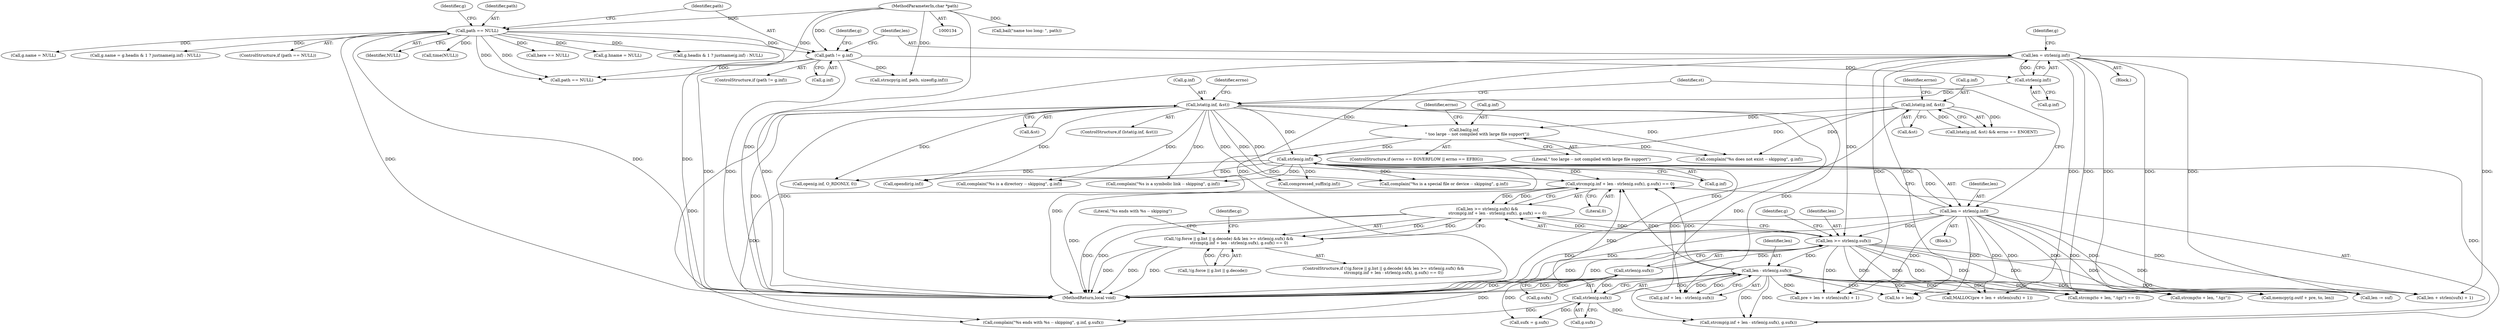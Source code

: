 digraph "0_pigz_fdad1406b3ec809f4954ff7cdf9e99eb18c2458f@API" {
"1000693" [label="(Call,strcmp(g.inf + len - strlen(g.sufx), g.sufx) == 0)"];
"1000232" [label="(Call,lstat(g.inf, &st))"];
"1000227" [label="(Call,strlen(g.inf))"];
"1000196" [label="(Call,path != g.inf)"];
"1000148" [label="(Call,path == NULL)"];
"1000135" [label="(MethodParameterIn,char *path)"];
"1000304" [label="(Call,strlen(g.inf))"];
"1000281" [label="(Call,bail(g.inf,\n                    \" too large -- not compiled with large file support\"))"];
"1000264" [label="(Call,lstat(g.inf, &st))"];
"1000699" [label="(Call,len - strlen(g.sufx))"];
"1000687" [label="(Call,len >= strlen(g.sufx))"];
"1000302" [label="(Call,len = strlen(g.inf))"];
"1000225" [label="(Call,len = strlen(g.inf))"];
"1000689" [label="(Call,strlen(g.sufx))"];
"1000701" [label="(Call,strlen(g.sufx))"];
"1000686" [label="(Call,len >= strlen(g.sufx) &&\n                strcmp(g.inf + len - strlen(g.sufx), g.sufx) == 0)"];
"1000673" [label="(Call,!(g.force || g.list || g.decode) && len >= strlen(g.sufx) &&\n                strcmp(g.inf + len - strlen(g.sufx), g.sufx) == 0)"];
"1000708" [label="(Literal,0)"];
"1000281" [label="(Call,bail(g.inf,\n                    \" too large -- not compiled with large file support\"))"];
"1000782" [label="(Call,g.headis & 1 ? justname(g.inf) : NULL)"];
"1000222" [label="(Call,bail(\"name too long: \", path))"];
"1000695" [label="(Call,g.inf + len - strlen(g.sufx))"];
"1000273" [label="(ControlStructure,if (errno == EOVERFLOW || errno == EFBIG))"];
"1001094" [label="(Call,len + strlen(sufx) + 1)"];
"1000739" [label="(Call,compressed_suffix(g.inf))"];
"1000303" [label="(Identifier,len)"];
"1000672" [label="(ControlStructure,if (!(g.force || g.list || g.decode) && len >= strlen(g.sufx) &&\n                strcmp(g.inf + len - strlen(g.sufx), g.sufx) == 0))"];
"1000693" [label="(Call,strcmp(g.inf + len - strlen(g.sufx), g.sufx) == 0)"];
"1000285" [label="(Literal,\" too large -- not compiled with large file support\")"];
"1000194" [label="(Block,)"];
"1000302" [label="(Call,len = strlen(g.inf))"];
"1000231" [label="(ControlStructure,if (lstat(g.inf, &st)))"];
"1000701" [label="(Call,strlen(g.sufx))"];
"1000202" [label="(Call,strncpy(g.inf, path, sizeof(g.inf)))"];
"1000227" [label="(Call,strlen(g.inf))"];
"1000287" [label="(Identifier,errno)"];
"1000271" [label="(Identifier,errno)"];
"1000232" [label="(Call,lstat(g.inf, &st))"];
"1001091" [label="(Call,MALLOC(pre + len + strlen(sufx) + 1))"];
"1000697" [label="(Identifier,g)"];
"1000674" [label="(Call,!(g.force || g.list || g.decode))"];
"1000304" [label="(Call,strlen(g.inf))"];
"1001072" [label="(Call,strcmp(to + len, \".tgz\"))"];
"1000811" [label="(Call,g.hname = NULL)"];
"1000687" [label="(Call,len >= strlen(g.sufx))"];
"1000282" [label="(Call,g.inf)"];
"1000263" [label="(Call,lstat(g.inf, &st) && errno == ENOENT)"];
"1000404" [label="(Call,opendir(g.inf))"];
"1000333" [label="(Call,complain(\"%s is a special file or device -- skipping\", g.inf))"];
"1000960" [label="(Call,path == NULL)"];
"1000710" [label="(Call,complain(\"%s ends with %s -- skipping\", g.inf, g.sufx))"];
"1001438" [label="(MethodReturn,local void)"];
"1000162" [label="(Call,g.name = NULL)"];
"1001117" [label="(Call,memcpy(g.outf + pre, to, len))"];
"1000754" [label="(Call,len -= suf)"];
"1000135" [label="(MethodParameterIn,char *path)"];
"1000204" [label="(Identifier,g)"];
"1000778" [label="(Call,g.name = g.headis & 1 ? justname(g.inf) : NULL)"];
"1000711" [label="(Literal,\"%s ends with %s -- skipping\")"];
"1000673" [label="(Call,!(g.force || g.list || g.decode) && len >= strlen(g.sufx) &&\n                strcmp(g.inf + len - strlen(g.sufx), g.sufx) == 0)"];
"1000147" [label="(ControlStructure,if (path == NULL))"];
"1000149" [label="(Identifier,path)"];
"1000242" [label="(Identifier,errno)"];
"1000233" [label="(Call,g.inf)"];
"1000238" [label="(Block,)"];
"1000226" [label="(Identifier,len)"];
"1000702" [label="(Call,g.sufx)"];
"1000700" [label="(Identifier,len)"];
"1001073" [label="(Call,to + len)"];
"1000236" [label="(Call,&st)"];
"1000264" [label="(Call,lstat(g.inf, &st))"];
"1000150" [label="(Identifier,NULL)"];
"1000305" [label="(Call,g.inf)"];
"1000761" [label="(Call,open(g.inf, O_RDONLY, 0))"];
"1000268" [label="(Call,&st)"];
"1000296" [label="(Call,complain(\"%s does not exist -- skipping\", g.inf))"];
"1000265" [label="(Call,g.inf)"];
"1000690" [label="(Call,g.sufx)"];
"1000197" [label="(Identifier,path)"];
"1000313" [label="(Identifier,st)"];
"1000234" [label="(Identifier,g)"];
"1000358" [label="(Call,complain(\"%s is a symbolic link -- skipping\", g.inf))"];
"1001071" [label="(Call,strcmp(to + len, \".tgz\") == 0)"];
"1000688" [label="(Identifier,len)"];
"1000148" [label="(Call,path == NULL)"];
"1000378" [label="(Call,complain(\"%s is a directory -- skipping\", g.inf))"];
"1000184" [label="(Call,time(NULL))"];
"1000694" [label="(Call,strcmp(g.inf + len - strlen(g.sufx), g.sufx))"];
"1000228" [label="(Call,g.inf)"];
"1000196" [label="(Call,path != g.inf)"];
"1000686" [label="(Call,len >= strlen(g.sufx) &&\n                strcmp(g.inf + len - strlen(g.sufx), g.sufx) == 0)"];
"1000225" [label="(Call,len = strlen(g.inf))"];
"1000409" [label="(Call,here == NULL)"];
"1000195" [label="(ControlStructure,if (path != g.inf))"];
"1000689" [label="(Call,strlen(g.sufx))"];
"1000723" [label="(Identifier,g)"];
"1000699" [label="(Call,len - strlen(g.sufx))"];
"1001082" [label="(Call,sufx = g.sufx)"];
"1000198" [label="(Call,g.inf)"];
"1001092" [label="(Call,pre + len + strlen(sufx) + 1)"];
"1000154" [label="(Identifier,g)"];
"1000693" -> "1000686"  [label="AST: "];
"1000693" -> "1000708"  [label="CFG: "];
"1000694" -> "1000693"  [label="AST: "];
"1000708" -> "1000693"  [label="AST: "];
"1000686" -> "1000693"  [label="CFG: "];
"1000693" -> "1001438"  [label="DDG: "];
"1000693" -> "1000686"  [label="DDG: "];
"1000693" -> "1000686"  [label="DDG: "];
"1000232" -> "1000693"  [label="DDG: "];
"1000304" -> "1000693"  [label="DDG: "];
"1000699" -> "1000693"  [label="DDG: "];
"1000699" -> "1000693"  [label="DDG: "];
"1000701" -> "1000693"  [label="DDG: "];
"1000232" -> "1000231"  [label="AST: "];
"1000232" -> "1000236"  [label="CFG: "];
"1000233" -> "1000232"  [label="AST: "];
"1000236" -> "1000232"  [label="AST: "];
"1000242" -> "1000232"  [label="CFG: "];
"1000313" -> "1000232"  [label="CFG: "];
"1000232" -> "1001438"  [label="DDG: "];
"1000232" -> "1001438"  [label="DDG: "];
"1000227" -> "1000232"  [label="DDG: "];
"1000232" -> "1000281"  [label="DDG: "];
"1000232" -> "1000296"  [label="DDG: "];
"1000232" -> "1000304"  [label="DDG: "];
"1000232" -> "1000333"  [label="DDG: "];
"1000232" -> "1000358"  [label="DDG: "];
"1000232" -> "1000378"  [label="DDG: "];
"1000232" -> "1000404"  [label="DDG: "];
"1000232" -> "1000694"  [label="DDG: "];
"1000232" -> "1000695"  [label="DDG: "];
"1000232" -> "1000710"  [label="DDG: "];
"1000232" -> "1000739"  [label="DDG: "];
"1000232" -> "1000761"  [label="DDG: "];
"1000227" -> "1000225"  [label="AST: "];
"1000227" -> "1000228"  [label="CFG: "];
"1000228" -> "1000227"  [label="AST: "];
"1000225" -> "1000227"  [label="CFG: "];
"1000227" -> "1000225"  [label="DDG: "];
"1000196" -> "1000227"  [label="DDG: "];
"1000196" -> "1000195"  [label="AST: "];
"1000196" -> "1000198"  [label="CFG: "];
"1000197" -> "1000196"  [label="AST: "];
"1000198" -> "1000196"  [label="AST: "];
"1000204" -> "1000196"  [label="CFG: "];
"1000226" -> "1000196"  [label="CFG: "];
"1000196" -> "1001438"  [label="DDG: "];
"1000196" -> "1001438"  [label="DDG: "];
"1000148" -> "1000196"  [label="DDG: "];
"1000135" -> "1000196"  [label="DDG: "];
"1000196" -> "1000202"  [label="DDG: "];
"1000196" -> "1000960"  [label="DDG: "];
"1000148" -> "1000147"  [label="AST: "];
"1000148" -> "1000150"  [label="CFG: "];
"1000149" -> "1000148"  [label="AST: "];
"1000150" -> "1000148"  [label="AST: "];
"1000154" -> "1000148"  [label="CFG: "];
"1000197" -> "1000148"  [label="CFG: "];
"1000148" -> "1001438"  [label="DDG: "];
"1000148" -> "1001438"  [label="DDG: "];
"1000148" -> "1001438"  [label="DDG: "];
"1000135" -> "1000148"  [label="DDG: "];
"1000148" -> "1000162"  [label="DDG: "];
"1000148" -> "1000184"  [label="DDG: "];
"1000148" -> "1000409"  [label="DDG: "];
"1000148" -> "1000778"  [label="DDG: "];
"1000148" -> "1000782"  [label="DDG: "];
"1000148" -> "1000811"  [label="DDG: "];
"1000148" -> "1000960"  [label="DDG: "];
"1000148" -> "1000960"  [label="DDG: "];
"1000135" -> "1000134"  [label="AST: "];
"1000135" -> "1001438"  [label="DDG: "];
"1000135" -> "1000202"  [label="DDG: "];
"1000135" -> "1000222"  [label="DDG: "];
"1000135" -> "1000960"  [label="DDG: "];
"1000304" -> "1000302"  [label="AST: "];
"1000304" -> "1000305"  [label="CFG: "];
"1000305" -> "1000304"  [label="AST: "];
"1000302" -> "1000304"  [label="CFG: "];
"1000304" -> "1000302"  [label="DDG: "];
"1000281" -> "1000304"  [label="DDG: "];
"1000264" -> "1000304"  [label="DDG: "];
"1000304" -> "1000333"  [label="DDG: "];
"1000304" -> "1000358"  [label="DDG: "];
"1000304" -> "1000378"  [label="DDG: "];
"1000304" -> "1000404"  [label="DDG: "];
"1000304" -> "1000694"  [label="DDG: "];
"1000304" -> "1000695"  [label="DDG: "];
"1000304" -> "1000710"  [label="DDG: "];
"1000304" -> "1000739"  [label="DDG: "];
"1000304" -> "1000761"  [label="DDG: "];
"1000281" -> "1000273"  [label="AST: "];
"1000281" -> "1000285"  [label="CFG: "];
"1000282" -> "1000281"  [label="AST: "];
"1000285" -> "1000281"  [label="AST: "];
"1000287" -> "1000281"  [label="CFG: "];
"1000281" -> "1001438"  [label="DDG: "];
"1000264" -> "1000281"  [label="DDG: "];
"1000281" -> "1000296"  [label="DDG: "];
"1000264" -> "1000263"  [label="AST: "];
"1000264" -> "1000268"  [label="CFG: "];
"1000265" -> "1000264"  [label="AST: "];
"1000268" -> "1000264"  [label="AST: "];
"1000271" -> "1000264"  [label="CFG: "];
"1000263" -> "1000264"  [label="CFG: "];
"1000264" -> "1001438"  [label="DDG: "];
"1000264" -> "1000263"  [label="DDG: "];
"1000264" -> "1000263"  [label="DDG: "];
"1000264" -> "1000296"  [label="DDG: "];
"1000699" -> "1000695"  [label="AST: "];
"1000699" -> "1000701"  [label="CFG: "];
"1000700" -> "1000699"  [label="AST: "];
"1000701" -> "1000699"  [label="AST: "];
"1000695" -> "1000699"  [label="CFG: "];
"1000699" -> "1001438"  [label="DDG: "];
"1000699" -> "1001438"  [label="DDG: "];
"1000699" -> "1000694"  [label="DDG: "];
"1000699" -> "1000694"  [label="DDG: "];
"1000699" -> "1000695"  [label="DDG: "];
"1000699" -> "1000695"  [label="DDG: "];
"1000687" -> "1000699"  [label="DDG: "];
"1000701" -> "1000699"  [label="DDG: "];
"1000699" -> "1000754"  [label="DDG: "];
"1000699" -> "1001071"  [label="DDG: "];
"1000699" -> "1001072"  [label="DDG: "];
"1000699" -> "1001073"  [label="DDG: "];
"1000699" -> "1001091"  [label="DDG: "];
"1000699" -> "1001092"  [label="DDG: "];
"1000699" -> "1001094"  [label="DDG: "];
"1000699" -> "1001117"  [label="DDG: "];
"1000687" -> "1000686"  [label="AST: "];
"1000687" -> "1000689"  [label="CFG: "];
"1000688" -> "1000687"  [label="AST: "];
"1000689" -> "1000687"  [label="AST: "];
"1000697" -> "1000687"  [label="CFG: "];
"1000686" -> "1000687"  [label="CFG: "];
"1000687" -> "1001438"  [label="DDG: "];
"1000687" -> "1001438"  [label="DDG: "];
"1000687" -> "1000686"  [label="DDG: "];
"1000687" -> "1000686"  [label="DDG: "];
"1000302" -> "1000687"  [label="DDG: "];
"1000225" -> "1000687"  [label="DDG: "];
"1000689" -> "1000687"  [label="DDG: "];
"1000687" -> "1000754"  [label="DDG: "];
"1000687" -> "1001071"  [label="DDG: "];
"1000687" -> "1001072"  [label="DDG: "];
"1000687" -> "1001073"  [label="DDG: "];
"1000687" -> "1001091"  [label="DDG: "];
"1000687" -> "1001092"  [label="DDG: "];
"1000687" -> "1001094"  [label="DDG: "];
"1000687" -> "1001117"  [label="DDG: "];
"1000302" -> "1000238"  [label="AST: "];
"1000303" -> "1000302"  [label="AST: "];
"1000313" -> "1000302"  [label="CFG: "];
"1000302" -> "1001438"  [label="DDG: "];
"1000302" -> "1001438"  [label="DDG: "];
"1000302" -> "1000754"  [label="DDG: "];
"1000302" -> "1001071"  [label="DDG: "];
"1000302" -> "1001072"  [label="DDG: "];
"1000302" -> "1001073"  [label="DDG: "];
"1000302" -> "1001091"  [label="DDG: "];
"1000302" -> "1001092"  [label="DDG: "];
"1000302" -> "1001094"  [label="DDG: "];
"1000302" -> "1001117"  [label="DDG: "];
"1000225" -> "1000194"  [label="AST: "];
"1000226" -> "1000225"  [label="AST: "];
"1000234" -> "1000225"  [label="CFG: "];
"1000225" -> "1001438"  [label="DDG: "];
"1000225" -> "1001438"  [label="DDG: "];
"1000225" -> "1000754"  [label="DDG: "];
"1000225" -> "1001071"  [label="DDG: "];
"1000225" -> "1001072"  [label="DDG: "];
"1000225" -> "1001073"  [label="DDG: "];
"1000225" -> "1001091"  [label="DDG: "];
"1000225" -> "1001092"  [label="DDG: "];
"1000225" -> "1001094"  [label="DDG: "];
"1000225" -> "1001117"  [label="DDG: "];
"1000689" -> "1000690"  [label="CFG: "];
"1000690" -> "1000689"  [label="AST: "];
"1000689" -> "1001438"  [label="DDG: "];
"1000689" -> "1000701"  [label="DDG: "];
"1000689" -> "1000710"  [label="DDG: "];
"1000689" -> "1001082"  [label="DDG: "];
"1000701" -> "1000702"  [label="CFG: "];
"1000702" -> "1000701"  [label="AST: "];
"1000701" -> "1000694"  [label="DDG: "];
"1000701" -> "1000710"  [label="DDG: "];
"1000701" -> "1001082"  [label="DDG: "];
"1000686" -> "1000673"  [label="AST: "];
"1000673" -> "1000686"  [label="CFG: "];
"1000686" -> "1001438"  [label="DDG: "];
"1000686" -> "1001438"  [label="DDG: "];
"1000686" -> "1000673"  [label="DDG: "];
"1000686" -> "1000673"  [label="DDG: "];
"1000673" -> "1000672"  [label="AST: "];
"1000673" -> "1000674"  [label="CFG: "];
"1000674" -> "1000673"  [label="AST: "];
"1000711" -> "1000673"  [label="CFG: "];
"1000723" -> "1000673"  [label="CFG: "];
"1000673" -> "1001438"  [label="DDG: "];
"1000673" -> "1001438"  [label="DDG: "];
"1000673" -> "1001438"  [label="DDG: "];
"1000674" -> "1000673"  [label="DDG: "];
}
